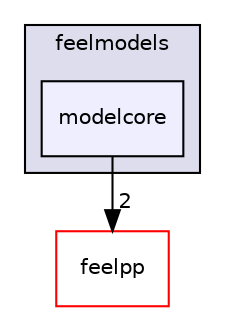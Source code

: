 digraph "/home/runner/work/feelpp/feelpp/toolboxes/feel/feelmodels/modelcore" {
  compound=true
  node [ fontsize="10", fontname="Helvetica"];
  edge [ labelfontsize="10", labelfontname="Helvetica"];
  subgraph clusterdir_54eb110a0490902ff309094075525fc9 {
    graph [ bgcolor="#ddddee", pencolor="black", label="feelmodels" fontname="Helvetica", fontsize="10", URL="dir_54eb110a0490902ff309094075525fc9.html"]
  dir_dea2f840933db37d8d7fe2fd193f98c8 [shape=box, label="modelcore", style="filled", fillcolor="#eeeeff", pencolor="black", URL="dir_dea2f840933db37d8d7fe2fd193f98c8.html"];
  }
  dir_58d06d4a5699d8c5c3ef959b17fcd092 [shape=box label="feelpp" fillcolor="white" style="filled" color="red" URL="dir_58d06d4a5699d8c5c3ef959b17fcd092.html"];
  dir_dea2f840933db37d8d7fe2fd193f98c8->dir_58d06d4a5699d8c5c3ef959b17fcd092 [headlabel="2", labeldistance=1.5 headhref="dir_000010_000000.html"];
}
